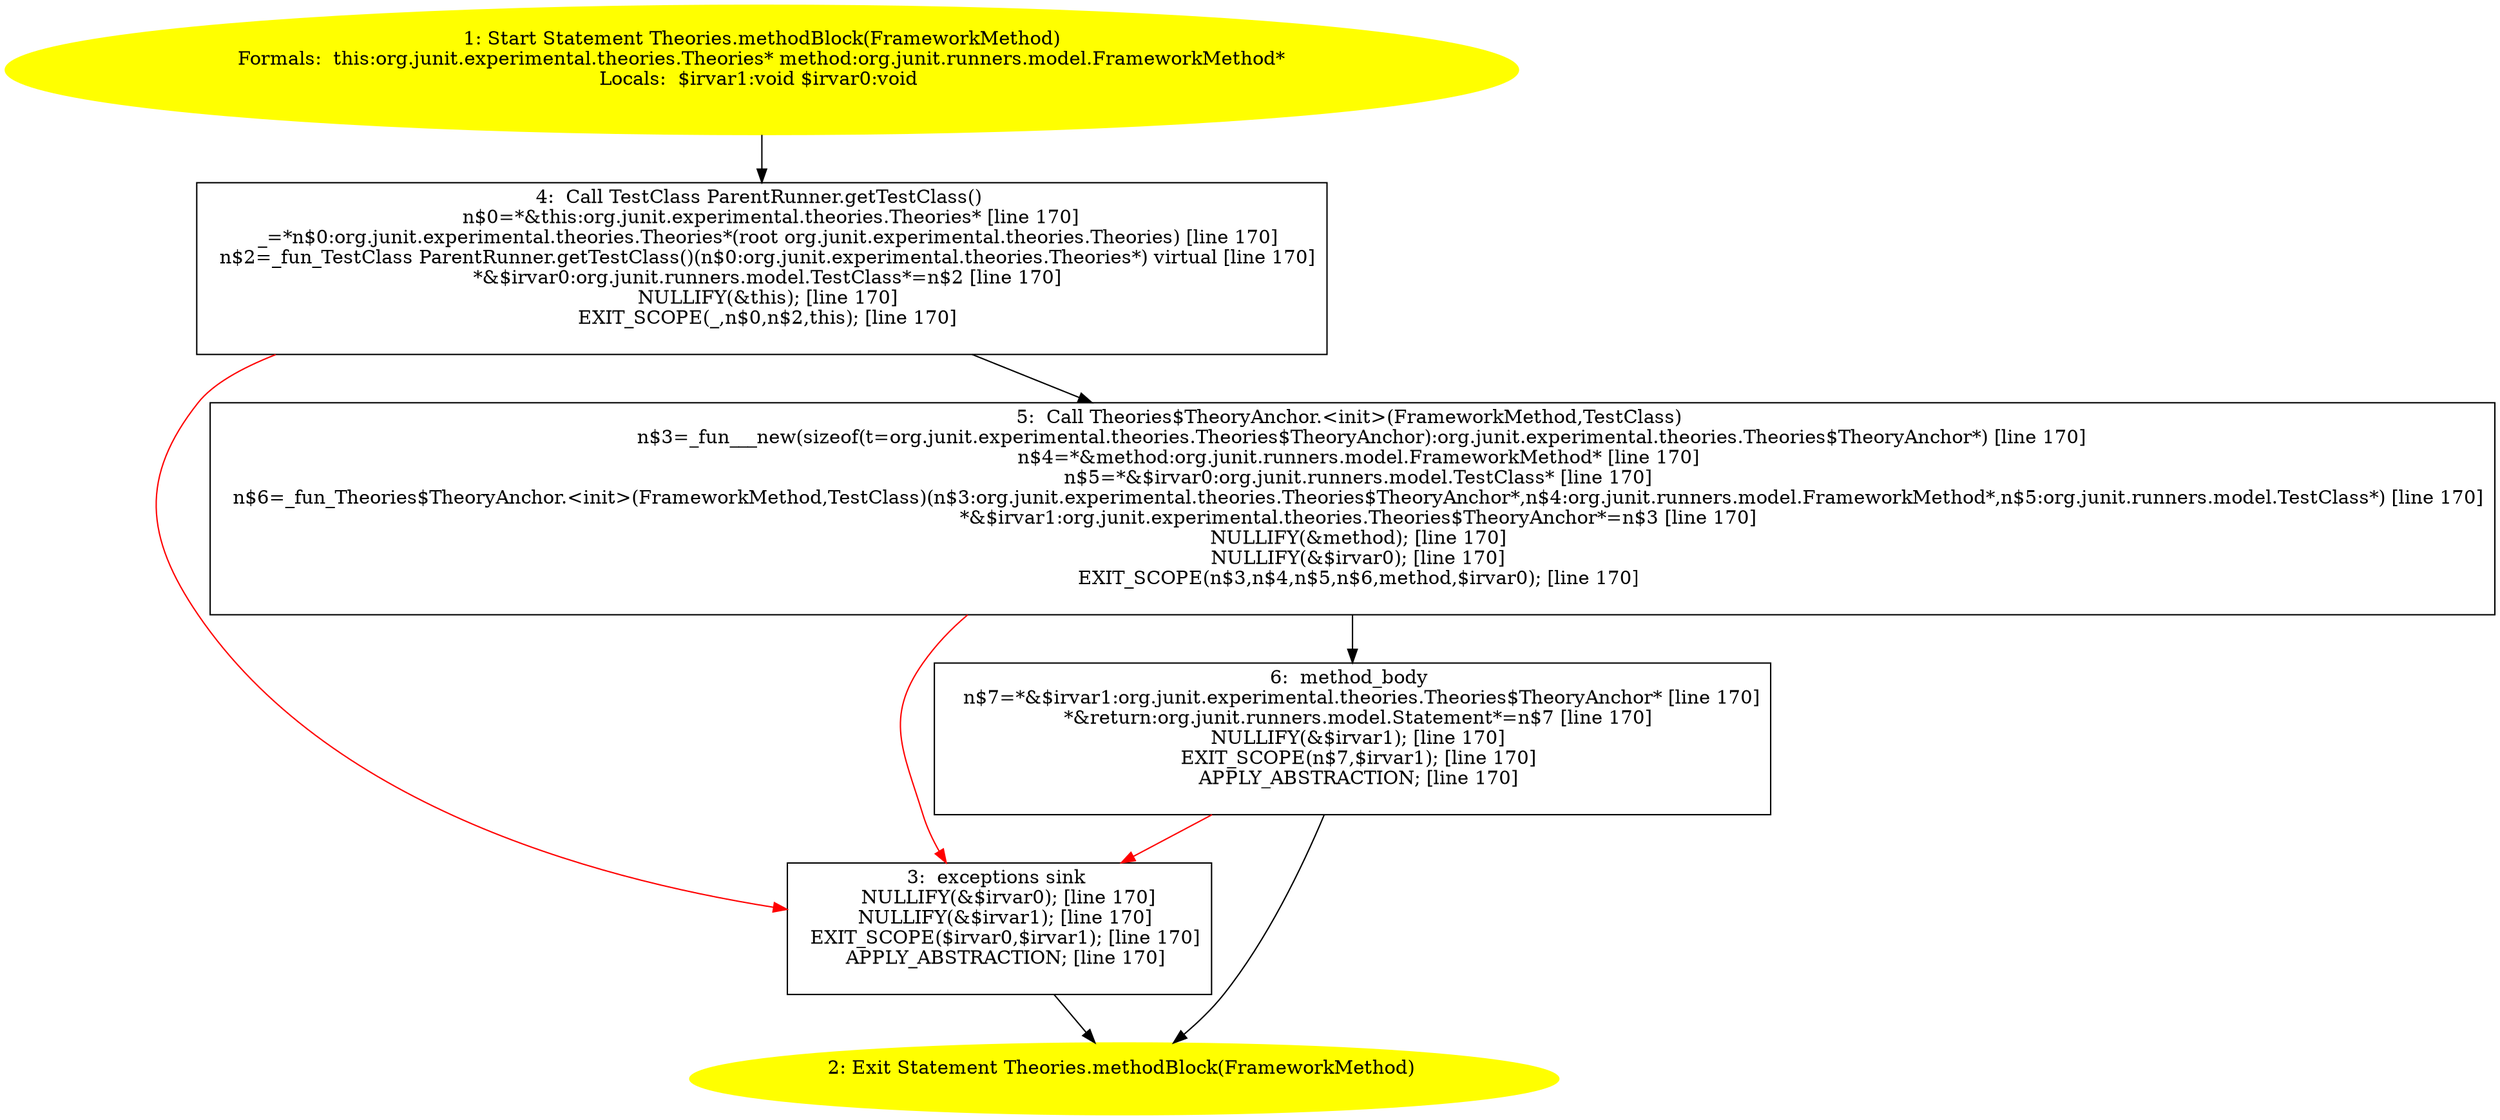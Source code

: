 /* @generated */
digraph cfg {
"org.junit.experimental.theories.Theories.methodBlock(org.junit.runners.model.FrameworkMethod):org.ju.5b950fdeca97a13a4d23994ae9a11953_1" [label="1: Start Statement Theories.methodBlock(FrameworkMethod)\nFormals:  this:org.junit.experimental.theories.Theories* method:org.junit.runners.model.FrameworkMethod*\nLocals:  $irvar1:void $irvar0:void \n  " color=yellow style=filled]
	

	 "org.junit.experimental.theories.Theories.methodBlock(org.junit.runners.model.FrameworkMethod):org.ju.5b950fdeca97a13a4d23994ae9a11953_1" -> "org.junit.experimental.theories.Theories.methodBlock(org.junit.runners.model.FrameworkMethod):org.ju.5b950fdeca97a13a4d23994ae9a11953_4" ;
"org.junit.experimental.theories.Theories.methodBlock(org.junit.runners.model.FrameworkMethod):org.ju.5b950fdeca97a13a4d23994ae9a11953_2" [label="2: Exit Statement Theories.methodBlock(FrameworkMethod) \n  " color=yellow style=filled]
	

"org.junit.experimental.theories.Theories.methodBlock(org.junit.runners.model.FrameworkMethod):org.ju.5b950fdeca97a13a4d23994ae9a11953_3" [label="3:  exceptions sink \n   NULLIFY(&$irvar0); [line 170]\n  NULLIFY(&$irvar1); [line 170]\n  EXIT_SCOPE($irvar0,$irvar1); [line 170]\n  APPLY_ABSTRACTION; [line 170]\n " shape="box"]
	

	 "org.junit.experimental.theories.Theories.methodBlock(org.junit.runners.model.FrameworkMethod):org.ju.5b950fdeca97a13a4d23994ae9a11953_3" -> "org.junit.experimental.theories.Theories.methodBlock(org.junit.runners.model.FrameworkMethod):org.ju.5b950fdeca97a13a4d23994ae9a11953_2" ;
"org.junit.experimental.theories.Theories.methodBlock(org.junit.runners.model.FrameworkMethod):org.ju.5b950fdeca97a13a4d23994ae9a11953_4" [label="4:  Call TestClass ParentRunner.getTestClass() \n   n$0=*&this:org.junit.experimental.theories.Theories* [line 170]\n  _=*n$0:org.junit.experimental.theories.Theories*(root org.junit.experimental.theories.Theories) [line 170]\n  n$2=_fun_TestClass ParentRunner.getTestClass()(n$0:org.junit.experimental.theories.Theories*) virtual [line 170]\n  *&$irvar0:org.junit.runners.model.TestClass*=n$2 [line 170]\n  NULLIFY(&this); [line 170]\n  EXIT_SCOPE(_,n$0,n$2,this); [line 170]\n " shape="box"]
	

	 "org.junit.experimental.theories.Theories.methodBlock(org.junit.runners.model.FrameworkMethod):org.ju.5b950fdeca97a13a4d23994ae9a11953_4" -> "org.junit.experimental.theories.Theories.methodBlock(org.junit.runners.model.FrameworkMethod):org.ju.5b950fdeca97a13a4d23994ae9a11953_5" ;
	 "org.junit.experimental.theories.Theories.methodBlock(org.junit.runners.model.FrameworkMethod):org.ju.5b950fdeca97a13a4d23994ae9a11953_4" -> "org.junit.experimental.theories.Theories.methodBlock(org.junit.runners.model.FrameworkMethod):org.ju.5b950fdeca97a13a4d23994ae9a11953_3" [color="red" ];
"org.junit.experimental.theories.Theories.methodBlock(org.junit.runners.model.FrameworkMethod):org.ju.5b950fdeca97a13a4d23994ae9a11953_5" [label="5:  Call Theories$TheoryAnchor.<init>(FrameworkMethod,TestClass) \n   n$3=_fun___new(sizeof(t=org.junit.experimental.theories.Theories$TheoryAnchor):org.junit.experimental.theories.Theories$TheoryAnchor*) [line 170]\n  n$4=*&method:org.junit.runners.model.FrameworkMethod* [line 170]\n  n$5=*&$irvar0:org.junit.runners.model.TestClass* [line 170]\n  n$6=_fun_Theories$TheoryAnchor.<init>(FrameworkMethod,TestClass)(n$3:org.junit.experimental.theories.Theories$TheoryAnchor*,n$4:org.junit.runners.model.FrameworkMethod*,n$5:org.junit.runners.model.TestClass*) [line 170]\n  *&$irvar1:org.junit.experimental.theories.Theories$TheoryAnchor*=n$3 [line 170]\n  NULLIFY(&method); [line 170]\n  NULLIFY(&$irvar0); [line 170]\n  EXIT_SCOPE(n$3,n$4,n$5,n$6,method,$irvar0); [line 170]\n " shape="box"]
	

	 "org.junit.experimental.theories.Theories.methodBlock(org.junit.runners.model.FrameworkMethod):org.ju.5b950fdeca97a13a4d23994ae9a11953_5" -> "org.junit.experimental.theories.Theories.methodBlock(org.junit.runners.model.FrameworkMethod):org.ju.5b950fdeca97a13a4d23994ae9a11953_6" ;
	 "org.junit.experimental.theories.Theories.methodBlock(org.junit.runners.model.FrameworkMethod):org.ju.5b950fdeca97a13a4d23994ae9a11953_5" -> "org.junit.experimental.theories.Theories.methodBlock(org.junit.runners.model.FrameworkMethod):org.ju.5b950fdeca97a13a4d23994ae9a11953_3" [color="red" ];
"org.junit.experimental.theories.Theories.methodBlock(org.junit.runners.model.FrameworkMethod):org.ju.5b950fdeca97a13a4d23994ae9a11953_6" [label="6:  method_body \n   n$7=*&$irvar1:org.junit.experimental.theories.Theories$TheoryAnchor* [line 170]\n  *&return:org.junit.runners.model.Statement*=n$7 [line 170]\n  NULLIFY(&$irvar1); [line 170]\n  EXIT_SCOPE(n$7,$irvar1); [line 170]\n  APPLY_ABSTRACTION; [line 170]\n " shape="box"]
	

	 "org.junit.experimental.theories.Theories.methodBlock(org.junit.runners.model.FrameworkMethod):org.ju.5b950fdeca97a13a4d23994ae9a11953_6" -> "org.junit.experimental.theories.Theories.methodBlock(org.junit.runners.model.FrameworkMethod):org.ju.5b950fdeca97a13a4d23994ae9a11953_2" ;
	 "org.junit.experimental.theories.Theories.methodBlock(org.junit.runners.model.FrameworkMethod):org.ju.5b950fdeca97a13a4d23994ae9a11953_6" -> "org.junit.experimental.theories.Theories.methodBlock(org.junit.runners.model.FrameworkMethod):org.ju.5b950fdeca97a13a4d23994ae9a11953_3" [color="red" ];
}
